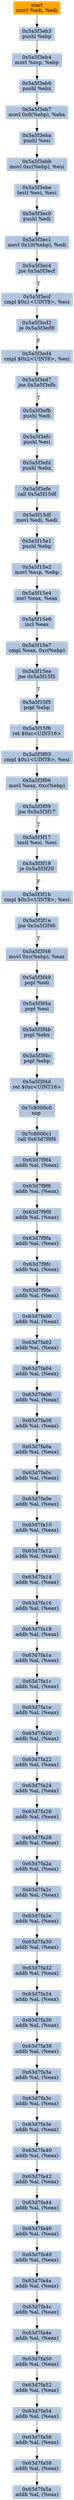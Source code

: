 digraph G {
node[shape=rectangle,style=filled,fillcolor=lightsteelblue,color=lightsteelblue]
bgcolor="transparent"
a0x5a5f3eb1movl_edi_edi[label="start\nmovl %edi, %edi",color="lightgrey",fillcolor="orange"];
a0x5a5f3eb3pushl_ebp[label="0x5a5f3eb3\npushl %ebp"];
a0x5a5f3eb4movl_esp_ebp[label="0x5a5f3eb4\nmovl %esp, %ebp"];
a0x5a5f3eb6pushl_ebx[label="0x5a5f3eb6\npushl %ebx"];
a0x5a5f3eb7movl_0x8ebp__ebx[label="0x5a5f3eb7\nmovl 0x8(%ebp), %ebx"];
a0x5a5f3ebapushl_esi[label="0x5a5f3eba\npushl %esi"];
a0x5a5f3ebbmovl_0xcebp__esi[label="0x5a5f3ebb\nmovl 0xc(%ebp), %esi"];
a0x5a5f3ebetestl_esi_esi[label="0x5a5f3ebe\ntestl %esi, %esi"];
a0x5a5f3ec0pushl_edi[label="0x5a5f3ec0\npushl %edi"];
a0x5a5f3ec1movl_0x10ebp__edi[label="0x5a5f3ec1\nmovl 0x10(%ebp), %edi"];
a0x5a5f3ec4jne_0x5a5f3ecf[label="0x5a5f3ec4\njne 0x5a5f3ecf"];
a0x5a5f3ecfcmpl_0x1UINT8_esi[label="0x5a5f3ecf\ncmpl $0x1<UINT8>, %esi"];
a0x5a5f3ed2je_0x5a5f3ed9[label="0x5a5f3ed2\nje 0x5a5f3ed9"];
a0x5a5f3ed4cmpl_0x2UINT8_esi[label="0x5a5f3ed4\ncmpl $0x2<UINT8>, %esi"];
a0x5a5f3ed7jne_0x5a5f3efb[label="0x5a5f3ed7\njne 0x5a5f3efb"];
a0x5a5f3efbpushl_edi[label="0x5a5f3efb\npushl %edi"];
a0x5a5f3efcpushl_esi[label="0x5a5f3efc\npushl %esi"];
a0x5a5f3efdpushl_ebx[label="0x5a5f3efd\npushl %ebx"];
a0x5a5f3efecall_0x5a5f15df[label="0x5a5f3efe\ncall 0x5a5f15df"];
a0x5a5f15dfmovl_edi_edi[label="0x5a5f15df\nmovl %edi, %edi"];
a0x5a5f15e1pushl_ebp[label="0x5a5f15e1\npushl %ebp"];
a0x5a5f15e2movl_esp_ebp[label="0x5a5f15e2\nmovl %esp, %ebp"];
a0x5a5f15e4xorl_eax_eax[label="0x5a5f15e4\nxorl %eax, %eax"];
a0x5a5f15e6incl_eax[label="0x5a5f15e6\nincl %eax"];
a0x5a5f15e7cmpl_eax_0xcebp_[label="0x5a5f15e7\ncmpl %eax, 0xc(%ebp)"];
a0x5a5f15eajne_0x5a5f15f5[label="0x5a5f15ea\njne 0x5a5f15f5"];
a0x5a5f15f5popl_ebp[label="0x5a5f15f5\npopl %ebp"];
a0x5a5f15f6ret_0xcUINT16[label="0x5a5f15f6\nret $0xc<UINT16>"];
a0x5a5f3f03cmpl_0x1UINT8_esi[label="0x5a5f3f03\ncmpl $0x1<UINT8>, %esi"];
a0x5a5f3f06movl_eax_0xcebp_[label="0x5a5f3f06\nmovl %eax, 0xc(%ebp)"];
a0x5a5f3f09jne_0x5a5f3f17[label="0x5a5f3f09\njne 0x5a5f3f17"];
a0x5a5f3f17testl_esi_esi[label="0x5a5f3f17\ntestl %esi, %esi"];
a0x5a5f3f19je_0x5a5f3f20[label="0x5a5f3f19\nje 0x5a5f3f20"];
a0x5a5f3f1bcmpl_0x3UINT8_esi[label="0x5a5f3f1b\ncmpl $0x3<UINT8>, %esi"];
a0x5a5f3f1ejne_0x5a5f3f46[label="0x5a5f3f1e\njne 0x5a5f3f46"];
a0x5a5f3f46movl_0xcebp__eax[label="0x5a5f3f46\nmovl 0xc(%ebp), %eax"];
a0x5a5f3f49popl_edi[label="0x5a5f3f49\npopl %edi"];
a0x5a5f3f4apopl_esi[label="0x5a5f3f4a\npopl %esi"];
a0x5a5f3f4bpopl_ebx[label="0x5a5f3f4b\npopl %ebx"];
a0x5a5f3f4cpopl_ebp[label="0x5a5f3f4c\npopl %ebp"];
a0x5a5f3f4dret_0xcUINT16[label="0x5a5f3f4d\nret $0xc<UINT16>"];
a0x7c8000c0nop_[label="0x7c8000c0\nnop "];
a0x7c8000c1call_0x63d7f9f4[label="0x7c8000c1\ncall 0x63d7f9f4"];
a0x63d7f9f4addb_al_eax_[label="0x63d7f9f4\naddb %al, (%eax)"];
a0x63d7f9f6addb_al_eax_[label="0x63d7f9f6\naddb %al, (%eax)"];
a0x63d7f9f8addb_al_eax_[label="0x63d7f9f8\naddb %al, (%eax)"];
a0x63d7f9faaddb_al_eax_[label="0x63d7f9fa\naddb %al, (%eax)"];
a0x63d7f9fcaddb_al_eax_[label="0x63d7f9fc\naddb %al, (%eax)"];
a0x63d7f9feaddb_al_eax_[label="0x63d7f9fe\naddb %al, (%eax)"];
a0x63d7fa00addb_al_eax_[label="0x63d7fa00\naddb %al, (%eax)"];
a0x63d7fa02addb_al_eax_[label="0x63d7fa02\naddb %al, (%eax)"];
a0x63d7fa04addb_al_eax_[label="0x63d7fa04\naddb %al, (%eax)"];
a0x63d7fa06addb_al_eax_[label="0x63d7fa06\naddb %al, (%eax)"];
a0x63d7fa08addb_al_eax_[label="0x63d7fa08\naddb %al, (%eax)"];
a0x63d7fa0aaddb_al_eax_[label="0x63d7fa0a\naddb %al, (%eax)"];
a0x63d7fa0caddb_al_eax_[label="0x63d7fa0c\naddb %al, (%eax)"];
a0x63d7fa0eaddb_al_eax_[label="0x63d7fa0e\naddb %al, (%eax)"];
a0x63d7fa10addb_al_eax_[label="0x63d7fa10\naddb %al, (%eax)"];
a0x63d7fa12addb_al_eax_[label="0x63d7fa12\naddb %al, (%eax)"];
a0x63d7fa14addb_al_eax_[label="0x63d7fa14\naddb %al, (%eax)"];
a0x63d7fa16addb_al_eax_[label="0x63d7fa16\naddb %al, (%eax)"];
a0x63d7fa18addb_al_eax_[label="0x63d7fa18\naddb %al, (%eax)"];
a0x63d7fa1aaddb_al_eax_[label="0x63d7fa1a\naddb %al, (%eax)"];
a0x63d7fa1caddb_al_eax_[label="0x63d7fa1c\naddb %al, (%eax)"];
a0x63d7fa1eaddb_al_eax_[label="0x63d7fa1e\naddb %al, (%eax)"];
a0x63d7fa20addb_al_eax_[label="0x63d7fa20\naddb %al, (%eax)"];
a0x63d7fa22addb_al_eax_[label="0x63d7fa22\naddb %al, (%eax)"];
a0x63d7fa24addb_al_eax_[label="0x63d7fa24\naddb %al, (%eax)"];
a0x63d7fa26addb_al_eax_[label="0x63d7fa26\naddb %al, (%eax)"];
a0x63d7fa28addb_al_eax_[label="0x63d7fa28\naddb %al, (%eax)"];
a0x63d7fa2aaddb_al_eax_[label="0x63d7fa2a\naddb %al, (%eax)"];
a0x63d7fa2caddb_al_eax_[label="0x63d7fa2c\naddb %al, (%eax)"];
a0x63d7fa2eaddb_al_eax_[label="0x63d7fa2e\naddb %al, (%eax)"];
a0x63d7fa30addb_al_eax_[label="0x63d7fa30\naddb %al, (%eax)"];
a0x63d7fa32addb_al_eax_[label="0x63d7fa32\naddb %al, (%eax)"];
a0x63d7fa34addb_al_eax_[label="0x63d7fa34\naddb %al, (%eax)"];
a0x63d7fa36addb_al_eax_[label="0x63d7fa36\naddb %al, (%eax)"];
a0x63d7fa38addb_al_eax_[label="0x63d7fa38\naddb %al, (%eax)"];
a0x63d7fa3aaddb_al_eax_[label="0x63d7fa3a\naddb %al, (%eax)"];
a0x63d7fa3caddb_al_eax_[label="0x63d7fa3c\naddb %al, (%eax)"];
a0x63d7fa3eaddb_al_eax_[label="0x63d7fa3e\naddb %al, (%eax)"];
a0x63d7fa40addb_al_eax_[label="0x63d7fa40\naddb %al, (%eax)"];
a0x63d7fa42addb_al_eax_[label="0x63d7fa42\naddb %al, (%eax)"];
a0x63d7fa44addb_al_eax_[label="0x63d7fa44\naddb %al, (%eax)"];
a0x63d7fa46addb_al_eax_[label="0x63d7fa46\naddb %al, (%eax)"];
a0x63d7fa48addb_al_eax_[label="0x63d7fa48\naddb %al, (%eax)"];
a0x63d7fa4aaddb_al_eax_[label="0x63d7fa4a\naddb %al, (%eax)"];
a0x63d7fa4caddb_al_eax_[label="0x63d7fa4c\naddb %al, (%eax)"];
a0x63d7fa4eaddb_al_eax_[label="0x63d7fa4e\naddb %al, (%eax)"];
a0x63d7fa50addb_al_eax_[label="0x63d7fa50\naddb %al, (%eax)"];
a0x63d7fa52addb_al_eax_[label="0x63d7fa52\naddb %al, (%eax)"];
a0x63d7fa54addb_al_eax_[label="0x63d7fa54\naddb %al, (%eax)"];
a0x63d7fa56addb_al_eax_[label="0x63d7fa56\naddb %al, (%eax)"];
a0x63d7fa58addb_al_eax_[label="0x63d7fa58\naddb %al, (%eax)"];
a0x63d7fa5aaddb_al_eax_[label="0x63d7fa5a\naddb %al, (%eax)"];
a0x5a5f3eb1movl_edi_edi -> a0x5a5f3eb3pushl_ebp [color="#000000"];
a0x5a5f3eb3pushl_ebp -> a0x5a5f3eb4movl_esp_ebp [color="#000000"];
a0x5a5f3eb4movl_esp_ebp -> a0x5a5f3eb6pushl_ebx [color="#000000"];
a0x5a5f3eb6pushl_ebx -> a0x5a5f3eb7movl_0x8ebp__ebx [color="#000000"];
a0x5a5f3eb7movl_0x8ebp__ebx -> a0x5a5f3ebapushl_esi [color="#000000"];
a0x5a5f3ebapushl_esi -> a0x5a5f3ebbmovl_0xcebp__esi [color="#000000"];
a0x5a5f3ebbmovl_0xcebp__esi -> a0x5a5f3ebetestl_esi_esi [color="#000000"];
a0x5a5f3ebetestl_esi_esi -> a0x5a5f3ec0pushl_edi [color="#000000"];
a0x5a5f3ec0pushl_edi -> a0x5a5f3ec1movl_0x10ebp__edi [color="#000000"];
a0x5a5f3ec1movl_0x10ebp__edi -> a0x5a5f3ec4jne_0x5a5f3ecf [color="#000000"];
a0x5a5f3ec4jne_0x5a5f3ecf -> a0x5a5f3ecfcmpl_0x1UINT8_esi [color="#000000",label="T"];
a0x5a5f3ecfcmpl_0x1UINT8_esi -> a0x5a5f3ed2je_0x5a5f3ed9 [color="#000000"];
a0x5a5f3ed2je_0x5a5f3ed9 -> a0x5a5f3ed4cmpl_0x2UINT8_esi [color="#000000",label="F"];
a0x5a5f3ed4cmpl_0x2UINT8_esi -> a0x5a5f3ed7jne_0x5a5f3efb [color="#000000"];
a0x5a5f3ed7jne_0x5a5f3efb -> a0x5a5f3efbpushl_edi [color="#000000",label="T"];
a0x5a5f3efbpushl_edi -> a0x5a5f3efcpushl_esi [color="#000000"];
a0x5a5f3efcpushl_esi -> a0x5a5f3efdpushl_ebx [color="#000000"];
a0x5a5f3efdpushl_ebx -> a0x5a5f3efecall_0x5a5f15df [color="#000000"];
a0x5a5f3efecall_0x5a5f15df -> a0x5a5f15dfmovl_edi_edi [color="#000000"];
a0x5a5f15dfmovl_edi_edi -> a0x5a5f15e1pushl_ebp [color="#000000"];
a0x5a5f15e1pushl_ebp -> a0x5a5f15e2movl_esp_ebp [color="#000000"];
a0x5a5f15e2movl_esp_ebp -> a0x5a5f15e4xorl_eax_eax [color="#000000"];
a0x5a5f15e4xorl_eax_eax -> a0x5a5f15e6incl_eax [color="#000000"];
a0x5a5f15e6incl_eax -> a0x5a5f15e7cmpl_eax_0xcebp_ [color="#000000"];
a0x5a5f15e7cmpl_eax_0xcebp_ -> a0x5a5f15eajne_0x5a5f15f5 [color="#000000"];
a0x5a5f15eajne_0x5a5f15f5 -> a0x5a5f15f5popl_ebp [color="#000000",label="T"];
a0x5a5f15f5popl_ebp -> a0x5a5f15f6ret_0xcUINT16 [color="#000000"];
a0x5a5f15f6ret_0xcUINT16 -> a0x5a5f3f03cmpl_0x1UINT8_esi [color="#000000"];
a0x5a5f3f03cmpl_0x1UINT8_esi -> a0x5a5f3f06movl_eax_0xcebp_ [color="#000000"];
a0x5a5f3f06movl_eax_0xcebp_ -> a0x5a5f3f09jne_0x5a5f3f17 [color="#000000"];
a0x5a5f3f09jne_0x5a5f3f17 -> a0x5a5f3f17testl_esi_esi [color="#000000",label="T"];
a0x5a5f3f17testl_esi_esi -> a0x5a5f3f19je_0x5a5f3f20 [color="#000000"];
a0x5a5f3f19je_0x5a5f3f20 -> a0x5a5f3f1bcmpl_0x3UINT8_esi [color="#000000",label="F"];
a0x5a5f3f1bcmpl_0x3UINT8_esi -> a0x5a5f3f1ejne_0x5a5f3f46 [color="#000000"];
a0x5a5f3f1ejne_0x5a5f3f46 -> a0x5a5f3f46movl_0xcebp__eax [color="#000000",label="T"];
a0x5a5f3f46movl_0xcebp__eax -> a0x5a5f3f49popl_edi [color="#000000"];
a0x5a5f3f49popl_edi -> a0x5a5f3f4apopl_esi [color="#000000"];
a0x5a5f3f4apopl_esi -> a0x5a5f3f4bpopl_ebx [color="#000000"];
a0x5a5f3f4bpopl_ebx -> a0x5a5f3f4cpopl_ebp [color="#000000"];
a0x5a5f3f4cpopl_ebp -> a0x5a5f3f4dret_0xcUINT16 [color="#000000"];
a0x5a5f3f4dret_0xcUINT16 -> a0x7c8000c0nop_ [color="#000000"];
a0x7c8000c0nop_ -> a0x7c8000c1call_0x63d7f9f4 [color="#000000"];
a0x7c8000c1call_0x63d7f9f4 -> a0x63d7f9f4addb_al_eax_ [color="#000000"];
a0x63d7f9f4addb_al_eax_ -> a0x63d7f9f6addb_al_eax_ [color="#000000"];
a0x63d7f9f6addb_al_eax_ -> a0x63d7f9f8addb_al_eax_ [color="#000000"];
a0x63d7f9f8addb_al_eax_ -> a0x63d7f9faaddb_al_eax_ [color="#000000"];
a0x63d7f9faaddb_al_eax_ -> a0x63d7f9fcaddb_al_eax_ [color="#000000"];
a0x63d7f9fcaddb_al_eax_ -> a0x63d7f9feaddb_al_eax_ [color="#000000"];
a0x63d7f9feaddb_al_eax_ -> a0x63d7fa00addb_al_eax_ [color="#000000"];
a0x63d7fa00addb_al_eax_ -> a0x63d7fa02addb_al_eax_ [color="#000000"];
a0x63d7fa02addb_al_eax_ -> a0x63d7fa04addb_al_eax_ [color="#000000"];
a0x63d7fa04addb_al_eax_ -> a0x63d7fa06addb_al_eax_ [color="#000000"];
a0x63d7fa06addb_al_eax_ -> a0x63d7fa08addb_al_eax_ [color="#000000"];
a0x63d7fa08addb_al_eax_ -> a0x63d7fa0aaddb_al_eax_ [color="#000000"];
a0x63d7fa0aaddb_al_eax_ -> a0x63d7fa0caddb_al_eax_ [color="#000000"];
a0x63d7fa0caddb_al_eax_ -> a0x63d7fa0eaddb_al_eax_ [color="#000000"];
a0x63d7fa0eaddb_al_eax_ -> a0x63d7fa10addb_al_eax_ [color="#000000"];
a0x63d7fa10addb_al_eax_ -> a0x63d7fa12addb_al_eax_ [color="#000000"];
a0x63d7fa12addb_al_eax_ -> a0x63d7fa14addb_al_eax_ [color="#000000"];
a0x63d7fa14addb_al_eax_ -> a0x63d7fa16addb_al_eax_ [color="#000000"];
a0x63d7fa16addb_al_eax_ -> a0x63d7fa18addb_al_eax_ [color="#000000"];
a0x63d7fa18addb_al_eax_ -> a0x63d7fa1aaddb_al_eax_ [color="#000000"];
a0x63d7fa1aaddb_al_eax_ -> a0x63d7fa1caddb_al_eax_ [color="#000000"];
a0x63d7fa1caddb_al_eax_ -> a0x63d7fa1eaddb_al_eax_ [color="#000000"];
a0x63d7fa1eaddb_al_eax_ -> a0x63d7fa20addb_al_eax_ [color="#000000"];
a0x63d7fa20addb_al_eax_ -> a0x63d7fa22addb_al_eax_ [color="#000000"];
a0x63d7fa22addb_al_eax_ -> a0x63d7fa24addb_al_eax_ [color="#000000"];
a0x63d7fa24addb_al_eax_ -> a0x63d7fa26addb_al_eax_ [color="#000000"];
a0x63d7fa26addb_al_eax_ -> a0x63d7fa28addb_al_eax_ [color="#000000"];
a0x63d7fa28addb_al_eax_ -> a0x63d7fa2aaddb_al_eax_ [color="#000000"];
a0x63d7fa2aaddb_al_eax_ -> a0x63d7fa2caddb_al_eax_ [color="#000000"];
a0x63d7fa2caddb_al_eax_ -> a0x63d7fa2eaddb_al_eax_ [color="#000000"];
a0x63d7fa2eaddb_al_eax_ -> a0x63d7fa30addb_al_eax_ [color="#000000"];
a0x63d7fa30addb_al_eax_ -> a0x63d7fa32addb_al_eax_ [color="#000000"];
a0x63d7fa32addb_al_eax_ -> a0x63d7fa34addb_al_eax_ [color="#000000"];
a0x63d7fa34addb_al_eax_ -> a0x63d7fa36addb_al_eax_ [color="#000000"];
a0x63d7fa36addb_al_eax_ -> a0x63d7fa38addb_al_eax_ [color="#000000"];
a0x63d7fa38addb_al_eax_ -> a0x63d7fa3aaddb_al_eax_ [color="#000000"];
a0x63d7fa3aaddb_al_eax_ -> a0x63d7fa3caddb_al_eax_ [color="#000000"];
a0x63d7fa3caddb_al_eax_ -> a0x63d7fa3eaddb_al_eax_ [color="#000000"];
a0x63d7fa3eaddb_al_eax_ -> a0x63d7fa40addb_al_eax_ [color="#000000"];
a0x63d7fa40addb_al_eax_ -> a0x63d7fa42addb_al_eax_ [color="#000000"];
a0x63d7fa42addb_al_eax_ -> a0x63d7fa44addb_al_eax_ [color="#000000"];
a0x63d7fa44addb_al_eax_ -> a0x63d7fa46addb_al_eax_ [color="#000000"];
a0x63d7fa46addb_al_eax_ -> a0x63d7fa48addb_al_eax_ [color="#000000"];
a0x63d7fa48addb_al_eax_ -> a0x63d7fa4aaddb_al_eax_ [color="#000000"];
a0x63d7fa4aaddb_al_eax_ -> a0x63d7fa4caddb_al_eax_ [color="#000000"];
a0x63d7fa4caddb_al_eax_ -> a0x63d7fa4eaddb_al_eax_ [color="#000000"];
a0x63d7fa4eaddb_al_eax_ -> a0x63d7fa50addb_al_eax_ [color="#000000"];
a0x63d7fa50addb_al_eax_ -> a0x63d7fa52addb_al_eax_ [color="#000000"];
a0x63d7fa52addb_al_eax_ -> a0x63d7fa54addb_al_eax_ [color="#000000"];
a0x63d7fa54addb_al_eax_ -> a0x63d7fa56addb_al_eax_ [color="#000000"];
a0x63d7fa56addb_al_eax_ -> a0x63d7fa58addb_al_eax_ [color="#000000"];
a0x63d7fa58addb_al_eax_ -> a0x63d7fa5aaddb_al_eax_ [color="#000000"];
}
